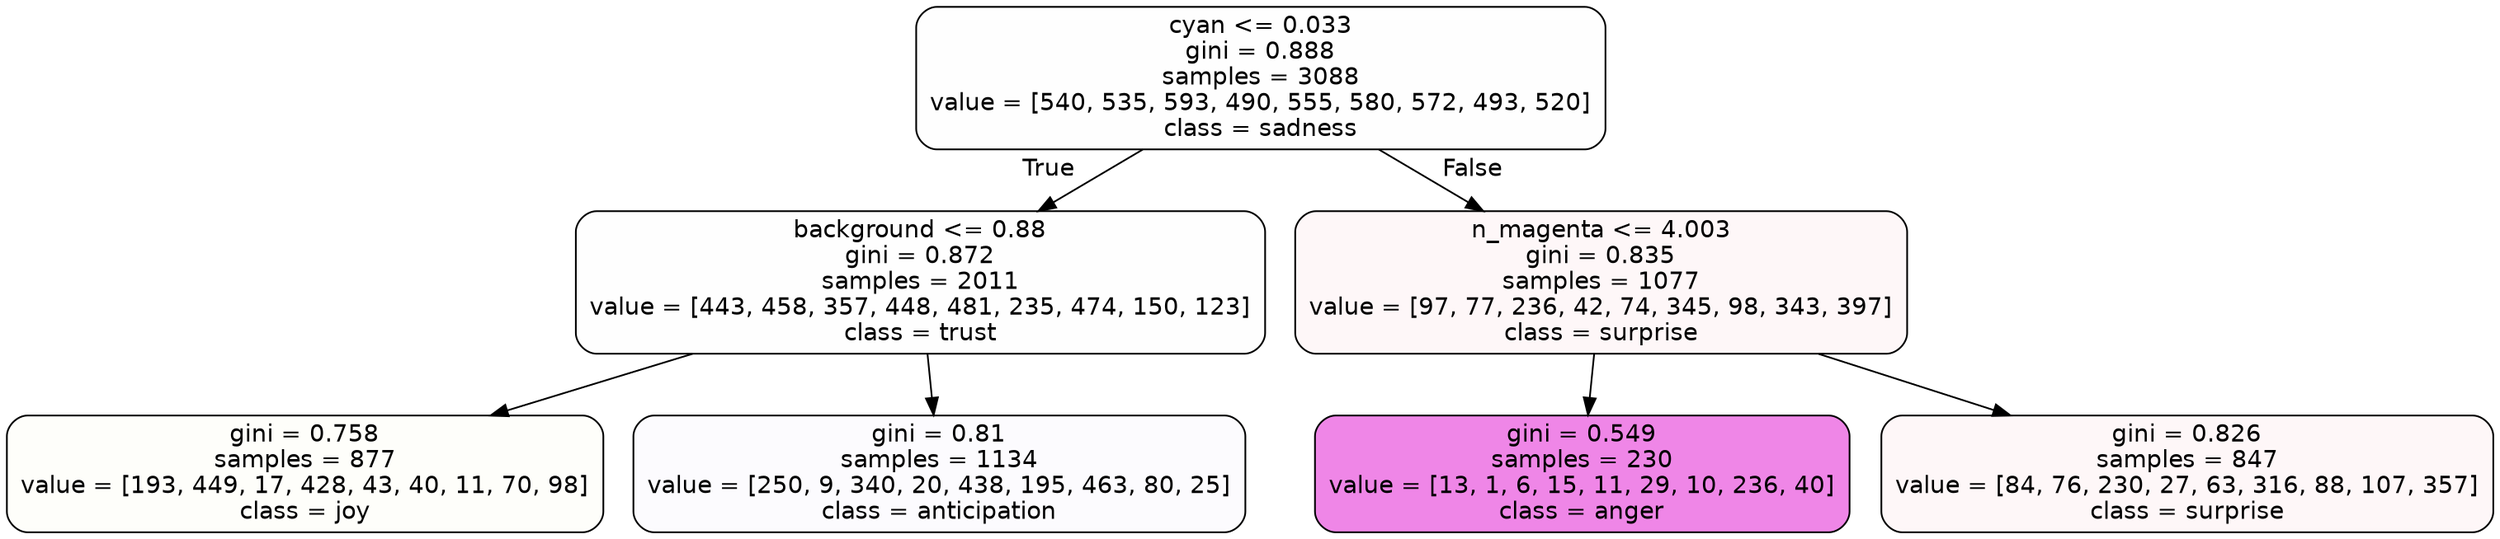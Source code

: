 digraph Tree {
node [shape=box, style="filled, rounded", color="black", fontname=helvetica] ;
edge [fontname=helvetica] ;
0 [label="cyan <= 0.033\ngini = 0.888\nsamples = 3088\nvalue = [540, 535, 593, 490, 555, 580, 572, 493, 520]\nclass = sadness", fillcolor="#64e53901"] ;
1 [label="background <= 0.88\ngini = 0.872\nsamples = 2011\nvalue = [443, 458, 357, 448, 481, 235, 474, 150, 123]\nclass = trust", fillcolor="#39d7e501"] ;
0 -> 1 [labeldistance=2.5, labelangle=45, headlabel="True"] ;
2 [label="gini = 0.758\nsamples = 877\nvalue = [193, 449, 17, 428, 43, 40, 11, 70, 98]\nclass = joy", fillcolor="#d7e53906"] ;
1 -> 2 ;
3 [label="gini = 0.81\nsamples = 1134\nvalue = [250, 9, 340, 20, 438, 195, 463, 80, 25]\nclass = anticipation", fillcolor="#8139e505"] ;
1 -> 3 ;
4 [label="n_magenta <= 4.003\ngini = 0.835\nsamples = 1077\nvalue = [97, 77, 236, 42, 74, 345, 98, 343, 397]\nclass = surprise", fillcolor="#e539640a"] ;
0 -> 4 [labeldistance=2.5, labelangle=-45, headlabel="False"] ;
5 [label="gini = 0.549\nsamples = 230\nvalue = [13, 1, 6, 15, 11, 29, 10, 236, 40]\nclass = anger", fillcolor="#e539d79c"] ;
4 -> 5 ;
6 [label="gini = 0.826\nsamples = 847\nvalue = [84, 76, 230, 27, 63, 316, 88, 107, 357]\nclass = surprise", fillcolor="#e539640a"] ;
4 -> 6 ;
}